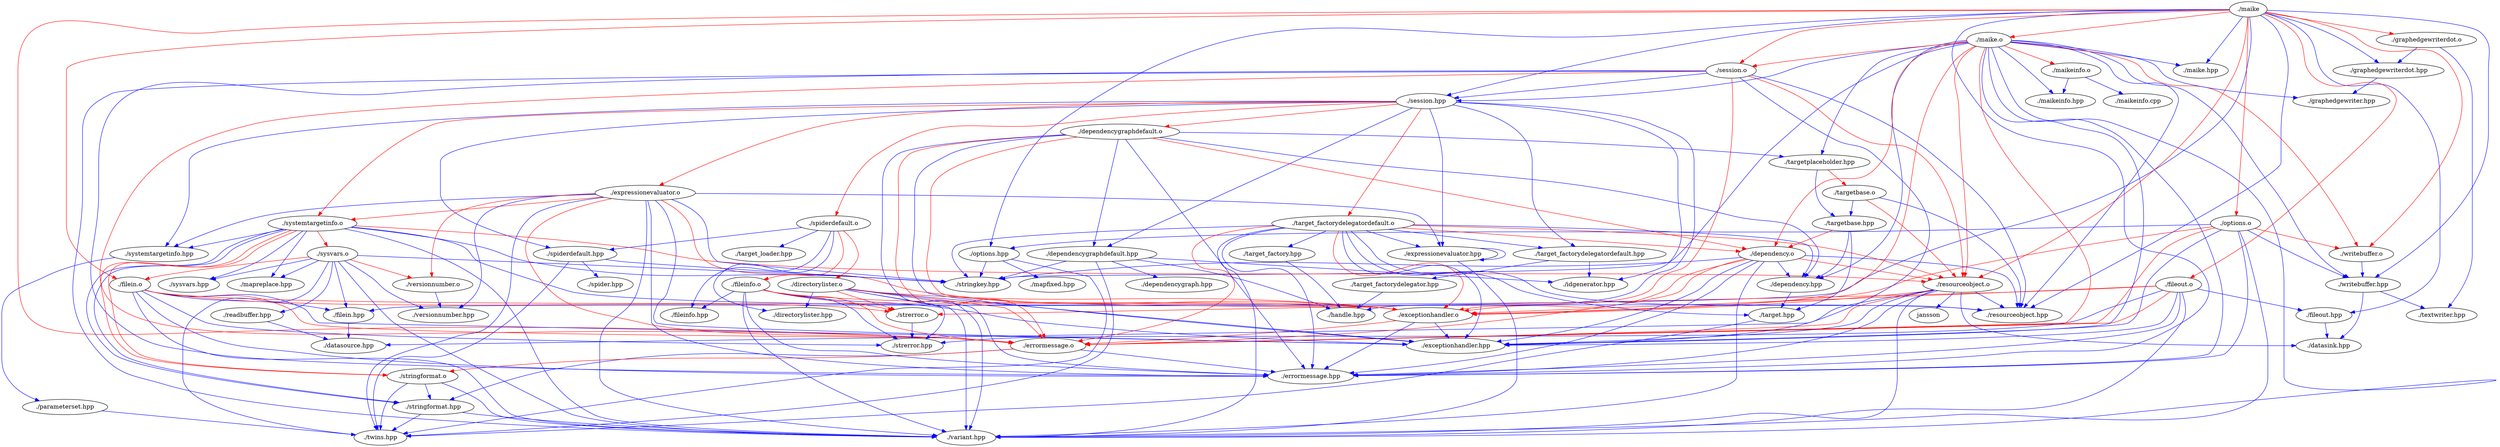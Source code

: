 digraph "G"
	{
	"./maike"->"./errormessage.hpp"[color="blue"]
	"./maike"->"./errormessage.o"[color="red"]
	"./maike"->"./options.hpp"[color="blue"]
	"./maike"->"./options.o"[color="red"]
	"./maike"->"./fileout.hpp"[color="blue"]
	"./maike"->"./fileout.o"[color="red"]
	"./maike"->"./filein.hpp"[color="blue"]
	"./maike"->"./filein.o"[color="red"]
	"./maike"->"./resourceobject.hpp"[color="blue"]
	"./maike"->"./resourceobject.o"[color="red"]
	"./maike"->"./session.hpp"[color="blue"]
	"./maike"->"./session.o"[color="red"]
	"./maike"->"./maike.hpp"[color="blue"]
	"./maike"->"./maike.o"[color="red"]
	"./maike"->"./writebuffer.hpp"[color="blue"]
	"./maike"->"./writebuffer.o"[color="red"]
	"./maike"->"./graphedgewriterdot.hpp"[color="blue"]
	"./maike"->"./graphedgewriterdot.o"[color="red"]
	"./graphedgewriterdot.o"->"./graphedgewriterdot.hpp"[color="blue"]
	"./graphedgewriterdot.o"->"./textwriter.hpp"[color="blue"]
	"./graphedgewriterdot.hpp"->"./graphedgewriter.hpp"[color="blue"]
	"./writebuffer.o"->"./writebuffer.hpp"[color="blue"]
	"./writebuffer.hpp"->"./datasink.hpp"[color="blue"]
	"./writebuffer.hpp"->"./textwriter.hpp"[color="blue"]
	"./maike.o"->"./maike.hpp"[color="blue"]
	"./maike.o"->"./maikeinfo.hpp"[color="blue"]
	"./maike.o"->"./maikeinfo.o"[color="red"]
	"./maike.o"->"./targetplaceholder.hpp"[color="blue"]
	"./maike.o"->"./dependency.hpp"[color="blue"]
	"./maike.o"->"./dependency.o"[color="red"]
	"./maike.o"->"./session.hpp"[color="blue"]
	"./maike.o"->"./session.o"[color="red"]
	"./maike.o"->"./stringkey.hpp"[color="blue"]
	"./maike.o"->"./writebuffer.hpp"[color="blue"]
	"./maike.o"->"./writebuffer.o"[color="red"]
	"./maike.o"->"./resourceobject.hpp"[color="blue"]
	"./maike.o"->"./resourceobject.o"[color="red"]
	"./maike.o"->"./graphedgewriter.hpp"[color="blue"]
	"./maike.o"->"./errormessage.hpp"[color="blue"]
	"./maike.o"->"./errormessage.o"[color="red"]
	"./maike.o"->"./variant.hpp"[color="blue"]
	"./maike.o"->"./exceptionhandler.hpp"[color="blue"]
	"./maike.o"->"./exceptionhandler.o"[color="red"]
	"./exceptionhandler.o"->"./exceptionhandler.hpp"[color="blue"]
	"./exceptionhandler.o"->"./errormessage.hpp"[color="blue"]
	"./exceptionhandler.o"->"./errormessage.o"[color="red"]
	"./errormessage.o"->"./errormessage.hpp"[color="blue"]
	"./errormessage.o"->"./stringformat.hpp"[color="blue"]
	"./errormessage.o"->"./stringformat.o"[color="red"]
	"./stringformat.o"->"./stringformat.hpp"[color="blue"]
	"./stringformat.o"->"./variant.hpp"[color="blue"]
	"./stringformat.o"->"./twins.hpp"[color="blue"]
	"./stringformat.hpp"->"./variant.hpp"[color="blue"]
	"./stringformat.hpp"->"./twins.hpp"[color="blue"]
	"./resourceobject.o"->"jansson"[color="blue"]
	"./resourceobject.o"->"./resourceobject.hpp"[color="blue"]
	"./resourceobject.o"->"./errormessage.hpp"[color="blue"]
	"./resourceobject.o"->"./errormessage.o"[color="red"]
	"./resourceobject.o"->"./datasource.hpp"[color="blue"]
	"./resourceobject.o"->"./variant.hpp"[color="blue"]
	"./resourceobject.o"->"./exceptionhandler.hpp"[color="blue"]
	"./resourceobject.o"->"./exceptionhandler.o"[color="red"]
	"./resourceobject.o"->"./datasink.hpp"[color="blue"]
	"./session.o"->"./session.hpp"[color="blue"]
	"./session.o"->"./resourceobject.hpp"[color="blue"]
	"./session.o"->"./resourceobject.o"[color="red"]
	"./session.o"->"./exceptionhandler.hpp"[color="blue"]
	"./session.o"->"./exceptionhandler.o"[color="red"]
	"./session.o"->"./errormessage.hpp"[color="blue"]
	"./session.o"->"./errormessage.o"[color="red"]
	"./session.o"->"./variant.hpp"[color="blue"]
	"./session.hpp"->"./systemtargetinfo.hpp"[color="blue"]
	"./session.hpp"->"./systemtargetinfo.o"[color="red"]
	"./session.hpp"->"./handle.hpp"[color="blue"]
	"./session.hpp"->"./expressionevaluator.hpp"[color="blue"]
	"./session.hpp"->"./expressionevaluator.o"[color="red"]
	"./session.hpp"->"./idgenerator.hpp"[color="blue"]
	"./session.hpp"->"./spiderdefault.hpp"[color="blue"]
	"./session.hpp"->"./spiderdefault.o"[color="red"]
	"./session.hpp"->"./dependencygraphdefault.hpp"[color="blue"]
	"./session.hpp"->"./dependencygraphdefault.o"[color="red"]
	"./session.hpp"->"./target_factorydelegatordefault.hpp"[color="blue"]
	"./session.hpp"->"./target_factorydelegatordefault.o"[color="red"]
	"./target_factorydelegatordefault.o"->"./target_factorydelegatordefault.hpp"[color="blue"]
	"./target_factorydelegatordefault.o"->"./resourceobject.hpp"[color="blue"]
	"./target_factorydelegatordefault.o"->"./resourceobject.o"[color="red"]
	"./target_factorydelegatordefault.o"->"./exceptionhandler.hpp"[color="blue"]
	"./target_factorydelegatordefault.o"->"./exceptionhandler.o"[color="red"]
	"./target_factorydelegatordefault.o"->"./errormessage.hpp"[color="blue"]
	"./target_factorydelegatordefault.o"->"./errormessage.o"[color="red"]
	"./target_factorydelegatordefault.o"->"./variant.hpp"[color="blue"]
	"./target_factorydelegatordefault.o"->"./stringkey.hpp"[color="blue"]
	"./target_factorydelegatordefault.o"->"./target_factory.hpp"[color="blue"]
	"./target_factorydelegatordefault.o"->"./target.hpp"[color="blue"]
	"./target_factorydelegatordefault.o"->"./expressionevaluator.hpp"[color="blue"]
	"./target_factorydelegatordefault.o"->"./dependency.hpp"[color="blue"]
	"./target_factorydelegatordefault.o"->"./dependency.o"[color="red"]
	"./dependency.o"->"./dependency.hpp"[color="blue"]
	"./dependency.o"->"./resourceobject.hpp"[color="blue"]
	"./dependency.o"->"./resourceobject.o"[color="red"]
	"./dependency.o"->"./stringkey.hpp"[color="blue"]
	"./dependency.o"->"./errormessage.hpp"[color="blue"]
	"./dependency.o"->"./errormessage.o"[color="red"]
	"./dependency.o"->"./exceptionhandler.hpp"[color="blue"]
	"./dependency.o"->"./exceptionhandler.o"[color="red"]
	"./dependency.o"->"./variant.hpp"[color="blue"]
	"./dependency.hpp"->"./target.hpp"[color="blue"]
	"./target.hpp"->"./twins.hpp"[color="blue"]
	"./expressionevaluator.hpp"->"./variant.hpp"[color="blue"]
	"./target_factory.hpp"->"./handle.hpp"[color="blue"]
	"./target_factorydelegatordefault.hpp"->"./target_factorydelegator.hpp"[color="blue"]
	"./target_factorydelegatordefault.hpp"->"./idgenerator.hpp"[color="blue"]
	"./target_factorydelegator.hpp"->"./handle.hpp"[color="blue"]
	"./dependencygraphdefault.o"->"./dependencygraphdefault.hpp"[color="blue"]
	"./dependencygraphdefault.o"->"./dependency.hpp"[color="blue"]
	"./dependencygraphdefault.o"->"./dependency.o"[color="red"]
	"./dependencygraphdefault.o"->"./errormessage.hpp"[color="blue"]
	"./dependencygraphdefault.o"->"./errormessage.o"[color="red"]
	"./dependencygraphdefault.o"->"./variant.hpp"[color="blue"]
	"./dependencygraphdefault.o"->"./exceptionhandler.hpp"[color="blue"]
	"./dependencygraphdefault.o"->"./exceptionhandler.o"[color="red"]
	"./dependencygraphdefault.o"->"./targetplaceholder.hpp"[color="blue"]
	"./targetplaceholder.hpp"->"./targetbase.hpp"[color="blue"]
	"./targetplaceholder.hpp"->"./targetbase.o"[color="red"]
	"./targetbase.o"->"./targetbase.hpp"[color="blue"]
	"./targetbase.o"->"./resourceobject.hpp"[color="blue"]
	"./targetbase.o"->"./resourceobject.o"[color="red"]
	"./targetbase.hpp"->"./target.hpp"[color="blue"]
	"./targetbase.hpp"->"./dependency.hpp"[color="blue"]
	"./targetbase.hpp"->"./dependency.o"[color="red"]
	"./dependencygraphdefault.hpp"->"./dependencygraph.hpp"[color="blue"]
	"./dependencygraphdefault.hpp"->"./stringkey.hpp"[color="blue"]
	"./dependencygraphdefault.hpp"->"./handle.hpp"[color="blue"]
	"./dependencygraphdefault.hpp"->"./twins.hpp"[color="blue"]
	"./dependencygraphdefault.hpp"->"./idgenerator.hpp"[color="blue"]
	"./spiderdefault.o"->"./spiderdefault.hpp"[color="blue"]
	"./spiderdefault.o"->"./directorylister.hpp"[color="blue"]
	"./spiderdefault.o"->"./directorylister.o"[color="red"]
	"./spiderdefault.o"->"./fileinfo.hpp"[color="blue"]
	"./spiderdefault.o"->"./fileinfo.o"[color="red"]
	"./spiderdefault.o"->"./target_loader.hpp"[color="blue"]
	"./fileinfo.o"->"./fileinfo.hpp"[color="blue"]
	"./fileinfo.o"->"./variant.hpp"[color="blue"]
	"./fileinfo.o"->"./errormessage.hpp"[color="blue"]
	"./fileinfo.o"->"./errormessage.o"[color="red"]
	"./fileinfo.o"->"./strerror.hpp"[color="blue"]
	"./fileinfo.o"->"./strerror.o"[color="red"]
	"./fileinfo.o"->"./exceptionhandler.hpp"[color="blue"]
	"./fileinfo.o"->"./exceptionhandler.o"[color="red"]
	"./strerror.o"->"./strerror.hpp"[color="blue"]
	"./directorylister.o"->"./directorylister.hpp"[color="blue"]
	"./directorylister.o"->"./errormessage.hpp"[color="blue"]
	"./directorylister.o"->"./errormessage.o"[color="red"]
	"./directorylister.o"->"./variant.hpp"[color="blue"]
	"./directorylister.o"->"./exceptionhandler.hpp"[color="blue"]
	"./directorylister.o"->"./exceptionhandler.o"[color="red"]
	"./directorylister.o"->"./strerror.hpp"[color="blue"]
	"./directorylister.o"->"./strerror.o"[color="red"]
	"./spiderdefault.hpp"->"./spider.hpp"[color="blue"]
	"./spiderdefault.hpp"->"./stringkey.hpp"[color="blue"]
	"./spiderdefault.hpp"->"./twins.hpp"[color="blue"]
	"./expressionevaluator.o"->"./expressionevaluator.hpp"[color="blue"]
	"./expressionevaluator.o"->"./systemtargetinfo.hpp"[color="blue"]
	"./expressionevaluator.o"->"./systemtargetinfo.o"[color="red"]
	"./expressionevaluator.o"->"./stringkey.hpp"[color="blue"]
	"./expressionevaluator.o"->"./variant.hpp"[color="blue"]
	"./expressionevaluator.o"->"./errormessage.hpp"[color="blue"]
	"./expressionevaluator.o"->"./errormessage.o"[color="red"]
	"./expressionevaluator.o"->"./exceptionhandler.hpp"[color="blue"]
	"./expressionevaluator.o"->"./exceptionhandler.o"[color="red"]
	"./expressionevaluator.o"->"./twins.hpp"[color="blue"]
	"./expressionevaluator.o"->"./versionnumber.hpp"[color="blue"]
	"./expressionevaluator.o"->"./versionnumber.o"[color="red"]
	"./versionnumber.o"->"./versionnumber.hpp"[color="blue"]
	"./systemtargetinfo.o"->"./systemtargetinfo.hpp"[color="blue"]
	"./systemtargetinfo.o"->"./resourceobject.hpp"[color="blue"]
	"./systemtargetinfo.o"->"./resourceobject.o"[color="red"]
	"./systemtargetinfo.o"->"./sysvars.hpp"[color="blue"]
	"./systemtargetinfo.o"->"./sysvars.o"[color="red"]
	"./systemtargetinfo.o"->"./stringkey.hpp"[color="blue"]
	"./systemtargetinfo.o"->"./variant.hpp"[color="blue"]
	"./systemtargetinfo.o"->"./stringformat.hpp"[color="blue"]
	"./systemtargetinfo.o"->"./stringformat.o"[color="red"]
	"./systemtargetinfo.o"->"./mapreplace.hpp"[color="blue"]
	"./systemtargetinfo.o"->"./stringformat.hpp"[color="blue"]
	"./systemtargetinfo.o"->"./stringformat.o"[color="red"]
	"./sysvars.o"->"./sysvars.hpp"[color="blue"]
	"./sysvars.o"->"./versionnumber.hpp"[color="blue"]
	"./sysvars.o"->"./versionnumber.o"[color="red"]
	"./sysvars.o"->"./stringkey.hpp"[color="blue"]
	"./sysvars.o"->"./variant.hpp"[color="blue"]
	"./sysvars.o"->"./mapreplace.hpp"[color="blue"]
	"./sysvars.o"->"./filein.hpp"[color="blue"]
	"./sysvars.o"->"./filein.o"[color="red"]
	"./sysvars.o"->"./readbuffer.hpp"[color="blue"]
	"./sysvars.o"->"./twins.hpp"[color="blue"]
	"./readbuffer.hpp"->"./datasource.hpp"[color="blue"]
	"./filein.o"->"./filein.hpp"[color="blue"]
	"./filein.o"->"./errormessage.hpp"[color="blue"]
	"./filein.o"->"./errormessage.o"[color="red"]
	"./filein.o"->"./exceptionhandler.hpp"[color="blue"]
	"./filein.o"->"./exceptionhandler.o"[color="red"]
	"./filein.o"->"./variant.hpp"[color="blue"]
	"./filein.o"->"./strerror.hpp"[color="blue"]
	"./filein.o"->"./strerror.o"[color="red"]
	"./filein.hpp"->"./datasource.hpp"[color="blue"]
	"./systemtargetinfo.hpp"->"./parameterset.hpp"[color="blue"]
	"./parameterset.hpp"->"./twins.hpp"[color="blue"]
	"./expressionevaluator.hpp"->"./expressionevaluator.hpp"[color="blue"]
	"./maikeinfo.o"->"./maikeinfo.hpp"[color="blue"]
	"./maikeinfo.o"->"./maikeinfo.cpp"[color="blue"]
	"./fileout.o"->"./fileout.hpp"[color="blue"]
	"./fileout.o"->"./errormessage.hpp"[color="blue"]
	"./fileout.o"->"./errormessage.o"[color="red"]
	"./fileout.o"->"./exceptionhandler.hpp"[color="blue"]
	"./fileout.o"->"./exceptionhandler.o"[color="red"]
	"./fileout.o"->"./variant.hpp"[color="blue"]
	"./fileout.o"->"./strerror.hpp"[color="blue"]
	"./fileout.o"->"./strerror.o"[color="red"]
	"./fileout.hpp"->"./datasink.hpp"[color="blue"]
	"./options.o"->"./options.hpp"[color="blue"]
	"./options.o"->"./errormessage.hpp"[color="blue"]
	"./options.o"->"./errormessage.o"[color="red"]
	"./options.o"->"./exceptionhandler.hpp"[color="blue"]
	"./options.o"->"./exceptionhandler.o"[color="red"]
	"./options.o"->"./variant.hpp"[color="blue"]
	"./options.o"->"./writebuffer.hpp"[color="blue"]
	"./options.o"->"./writebuffer.o"[color="red"]
	"./options.hpp"->"./twins.hpp"[color="blue"]
	"./options.hpp"->"./mapfixed.hpp"[color="blue"]
	"./options.hpp"->"./stringkey.hpp"[color="blue"]
	}
